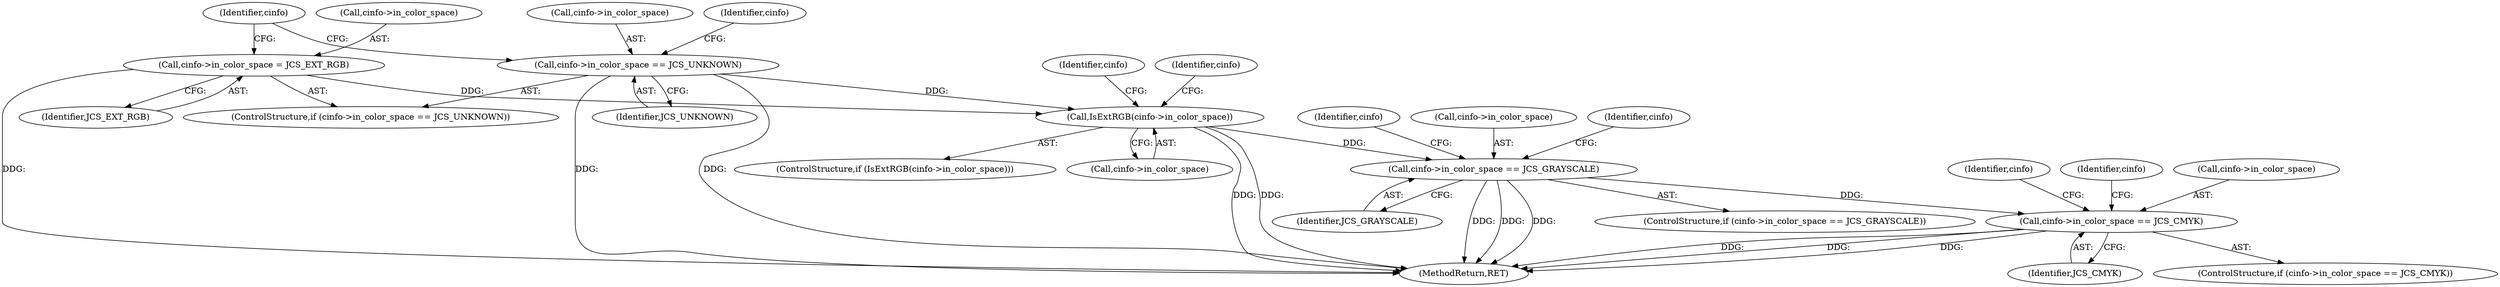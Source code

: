 digraph "0_libjpeg-turbo_43e84cff1bb2bd8293066f6ac4eb0df61ddddbc6@API" {
"1000569" [label="(Call,cinfo->in_color_space == JCS_CMYK)"];
"1000557" [label="(Call,cinfo->in_color_space == JCS_GRAYSCALE)"];
"1000542" [label="(Call,IsExtRGB(cinfo->in_color_space))"];
"1000531" [label="(Call,cinfo->in_color_space == JCS_UNKNOWN)"];
"1000536" [label="(Call,cinfo->in_color_space = JCS_EXT_RGB)"];
"1000561" [label="(Identifier,JCS_GRAYSCALE)"];
"1000556" [label="(ControlStructure,if (cinfo->in_color_space == JCS_GRAYSCALE))"];
"1000544" [label="(Identifier,cinfo)"];
"1000541" [label="(ControlStructure,if (IsExtRGB(cinfo->in_color_space)))"];
"1000557" [label="(Call,cinfo->in_color_space == JCS_GRAYSCALE)"];
"1000569" [label="(Call,cinfo->in_color_space == JCS_CMYK)"];
"1000542" [label="(Call,IsExtRGB(cinfo->in_color_space))"];
"1000535" [label="(Identifier,JCS_UNKNOWN)"];
"1000536" [label="(Call,cinfo->in_color_space = JCS_EXT_RGB)"];
"1000543" [label="(Call,cinfo->in_color_space)"];
"1000532" [label="(Call,cinfo->in_color_space)"];
"1000571" [label="(Identifier,cinfo)"];
"1000568" [label="(ControlStructure,if (cinfo->in_color_space == JCS_CMYK))"];
"1000558" [label="(Call,cinfo->in_color_space)"];
"1000548" [label="(Identifier,cinfo)"];
"1000531" [label="(Call,cinfo->in_color_space == JCS_UNKNOWN)"];
"1000573" [label="(Identifier,JCS_CMYK)"];
"1000538" [label="(Identifier,cinfo)"];
"1000537" [label="(Call,cinfo->in_color_space)"];
"1000581" [label="(Identifier,cinfo)"];
"1000854" [label="(MethodReturn,RET)"];
"1000540" [label="(Identifier,JCS_EXT_RGB)"];
"1000576" [label="(Identifier,cinfo)"];
"1000530" [label="(ControlStructure,if (cinfo->in_color_space == JCS_UNKNOWN))"];
"1000564" [label="(Identifier,cinfo)"];
"1000559" [label="(Identifier,cinfo)"];
"1000570" [label="(Call,cinfo->in_color_space)"];
"1000569" -> "1000568"  [label="AST: "];
"1000569" -> "1000573"  [label="CFG: "];
"1000570" -> "1000569"  [label="AST: "];
"1000573" -> "1000569"  [label="AST: "];
"1000576" -> "1000569"  [label="CFG: "];
"1000581" -> "1000569"  [label="CFG: "];
"1000569" -> "1000854"  [label="DDG: "];
"1000569" -> "1000854"  [label="DDG: "];
"1000569" -> "1000854"  [label="DDG: "];
"1000557" -> "1000569"  [label="DDG: "];
"1000557" -> "1000556"  [label="AST: "];
"1000557" -> "1000561"  [label="CFG: "];
"1000558" -> "1000557"  [label="AST: "];
"1000561" -> "1000557"  [label="AST: "];
"1000564" -> "1000557"  [label="CFG: "];
"1000571" -> "1000557"  [label="CFG: "];
"1000557" -> "1000854"  [label="DDG: "];
"1000557" -> "1000854"  [label="DDG: "];
"1000557" -> "1000854"  [label="DDG: "];
"1000542" -> "1000557"  [label="DDG: "];
"1000542" -> "1000541"  [label="AST: "];
"1000542" -> "1000543"  [label="CFG: "];
"1000543" -> "1000542"  [label="AST: "];
"1000548" -> "1000542"  [label="CFG: "];
"1000559" -> "1000542"  [label="CFG: "];
"1000542" -> "1000854"  [label="DDG: "];
"1000542" -> "1000854"  [label="DDG: "];
"1000531" -> "1000542"  [label="DDG: "];
"1000536" -> "1000542"  [label="DDG: "];
"1000531" -> "1000530"  [label="AST: "];
"1000531" -> "1000535"  [label="CFG: "];
"1000532" -> "1000531"  [label="AST: "];
"1000535" -> "1000531"  [label="AST: "];
"1000538" -> "1000531"  [label="CFG: "];
"1000544" -> "1000531"  [label="CFG: "];
"1000531" -> "1000854"  [label="DDG: "];
"1000531" -> "1000854"  [label="DDG: "];
"1000536" -> "1000530"  [label="AST: "];
"1000536" -> "1000540"  [label="CFG: "];
"1000537" -> "1000536"  [label="AST: "];
"1000540" -> "1000536"  [label="AST: "];
"1000544" -> "1000536"  [label="CFG: "];
"1000536" -> "1000854"  [label="DDG: "];
}
